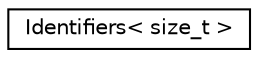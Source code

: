 digraph "Graphical Class Hierarchy"
{
  edge [fontname="Helvetica",fontsize="10",labelfontname="Helvetica",labelfontsize="10"];
  node [fontname="Helvetica",fontsize="10",shape=record];
  rankdir="LR";
  Node0 [label="Identifiers\< size_t \>",height=0.2,width=0.4,color="black", fillcolor="white", style="filled",URL="$classIdentifiers.html"];
}
